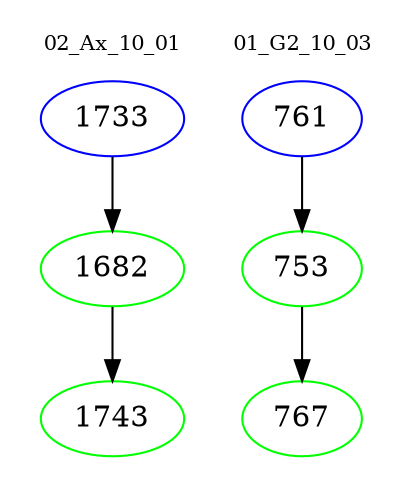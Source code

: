 digraph{
subgraph cluster_0 {
color = white
label = "02_Ax_10_01";
fontsize=10;
T0_1733 [label="1733", color="blue"]
T0_1733 -> T0_1682 [color="black"]
T0_1682 [label="1682", color="green"]
T0_1682 -> T0_1743 [color="black"]
T0_1743 [label="1743", color="green"]
}
subgraph cluster_1 {
color = white
label = "01_G2_10_03";
fontsize=10;
T1_761 [label="761", color="blue"]
T1_761 -> T1_753 [color="black"]
T1_753 [label="753", color="green"]
T1_753 -> T1_767 [color="black"]
T1_767 [label="767", color="green"]
}
}
